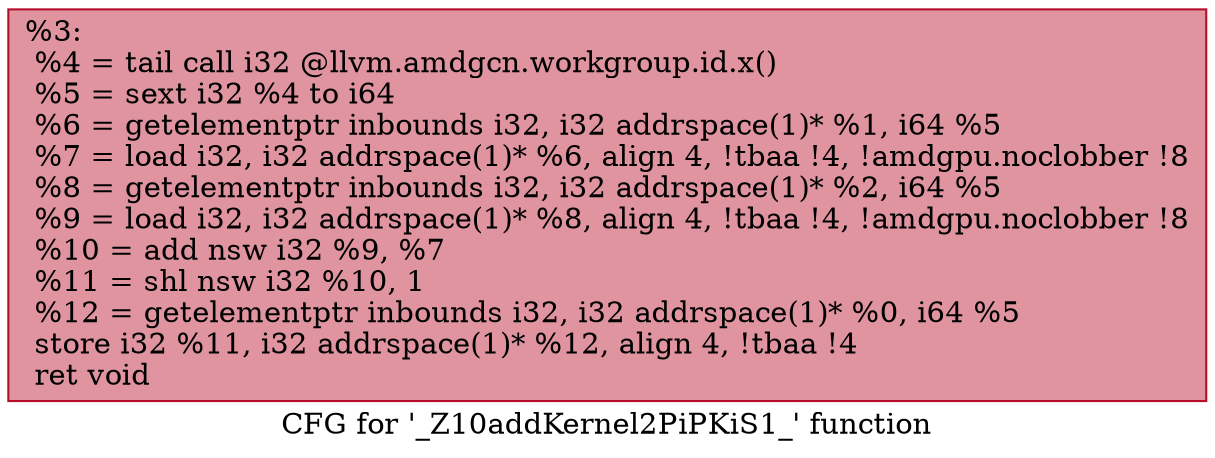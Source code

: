 digraph "CFG for '_Z10addKernel2PiPKiS1_' function" {
	label="CFG for '_Z10addKernel2PiPKiS1_' function";

	Node0x5abfd00 [shape=record,color="#b70d28ff", style=filled, fillcolor="#b70d2870",label="{%3:\l  %4 = tail call i32 @llvm.amdgcn.workgroup.id.x()\l  %5 = sext i32 %4 to i64\l  %6 = getelementptr inbounds i32, i32 addrspace(1)* %1, i64 %5\l  %7 = load i32, i32 addrspace(1)* %6, align 4, !tbaa !4, !amdgpu.noclobber !8\l  %8 = getelementptr inbounds i32, i32 addrspace(1)* %2, i64 %5\l  %9 = load i32, i32 addrspace(1)* %8, align 4, !tbaa !4, !amdgpu.noclobber !8\l  %10 = add nsw i32 %9, %7\l  %11 = shl nsw i32 %10, 1\l  %12 = getelementptr inbounds i32, i32 addrspace(1)* %0, i64 %5\l  store i32 %11, i32 addrspace(1)* %12, align 4, !tbaa !4\l  ret void\l}"];
}
